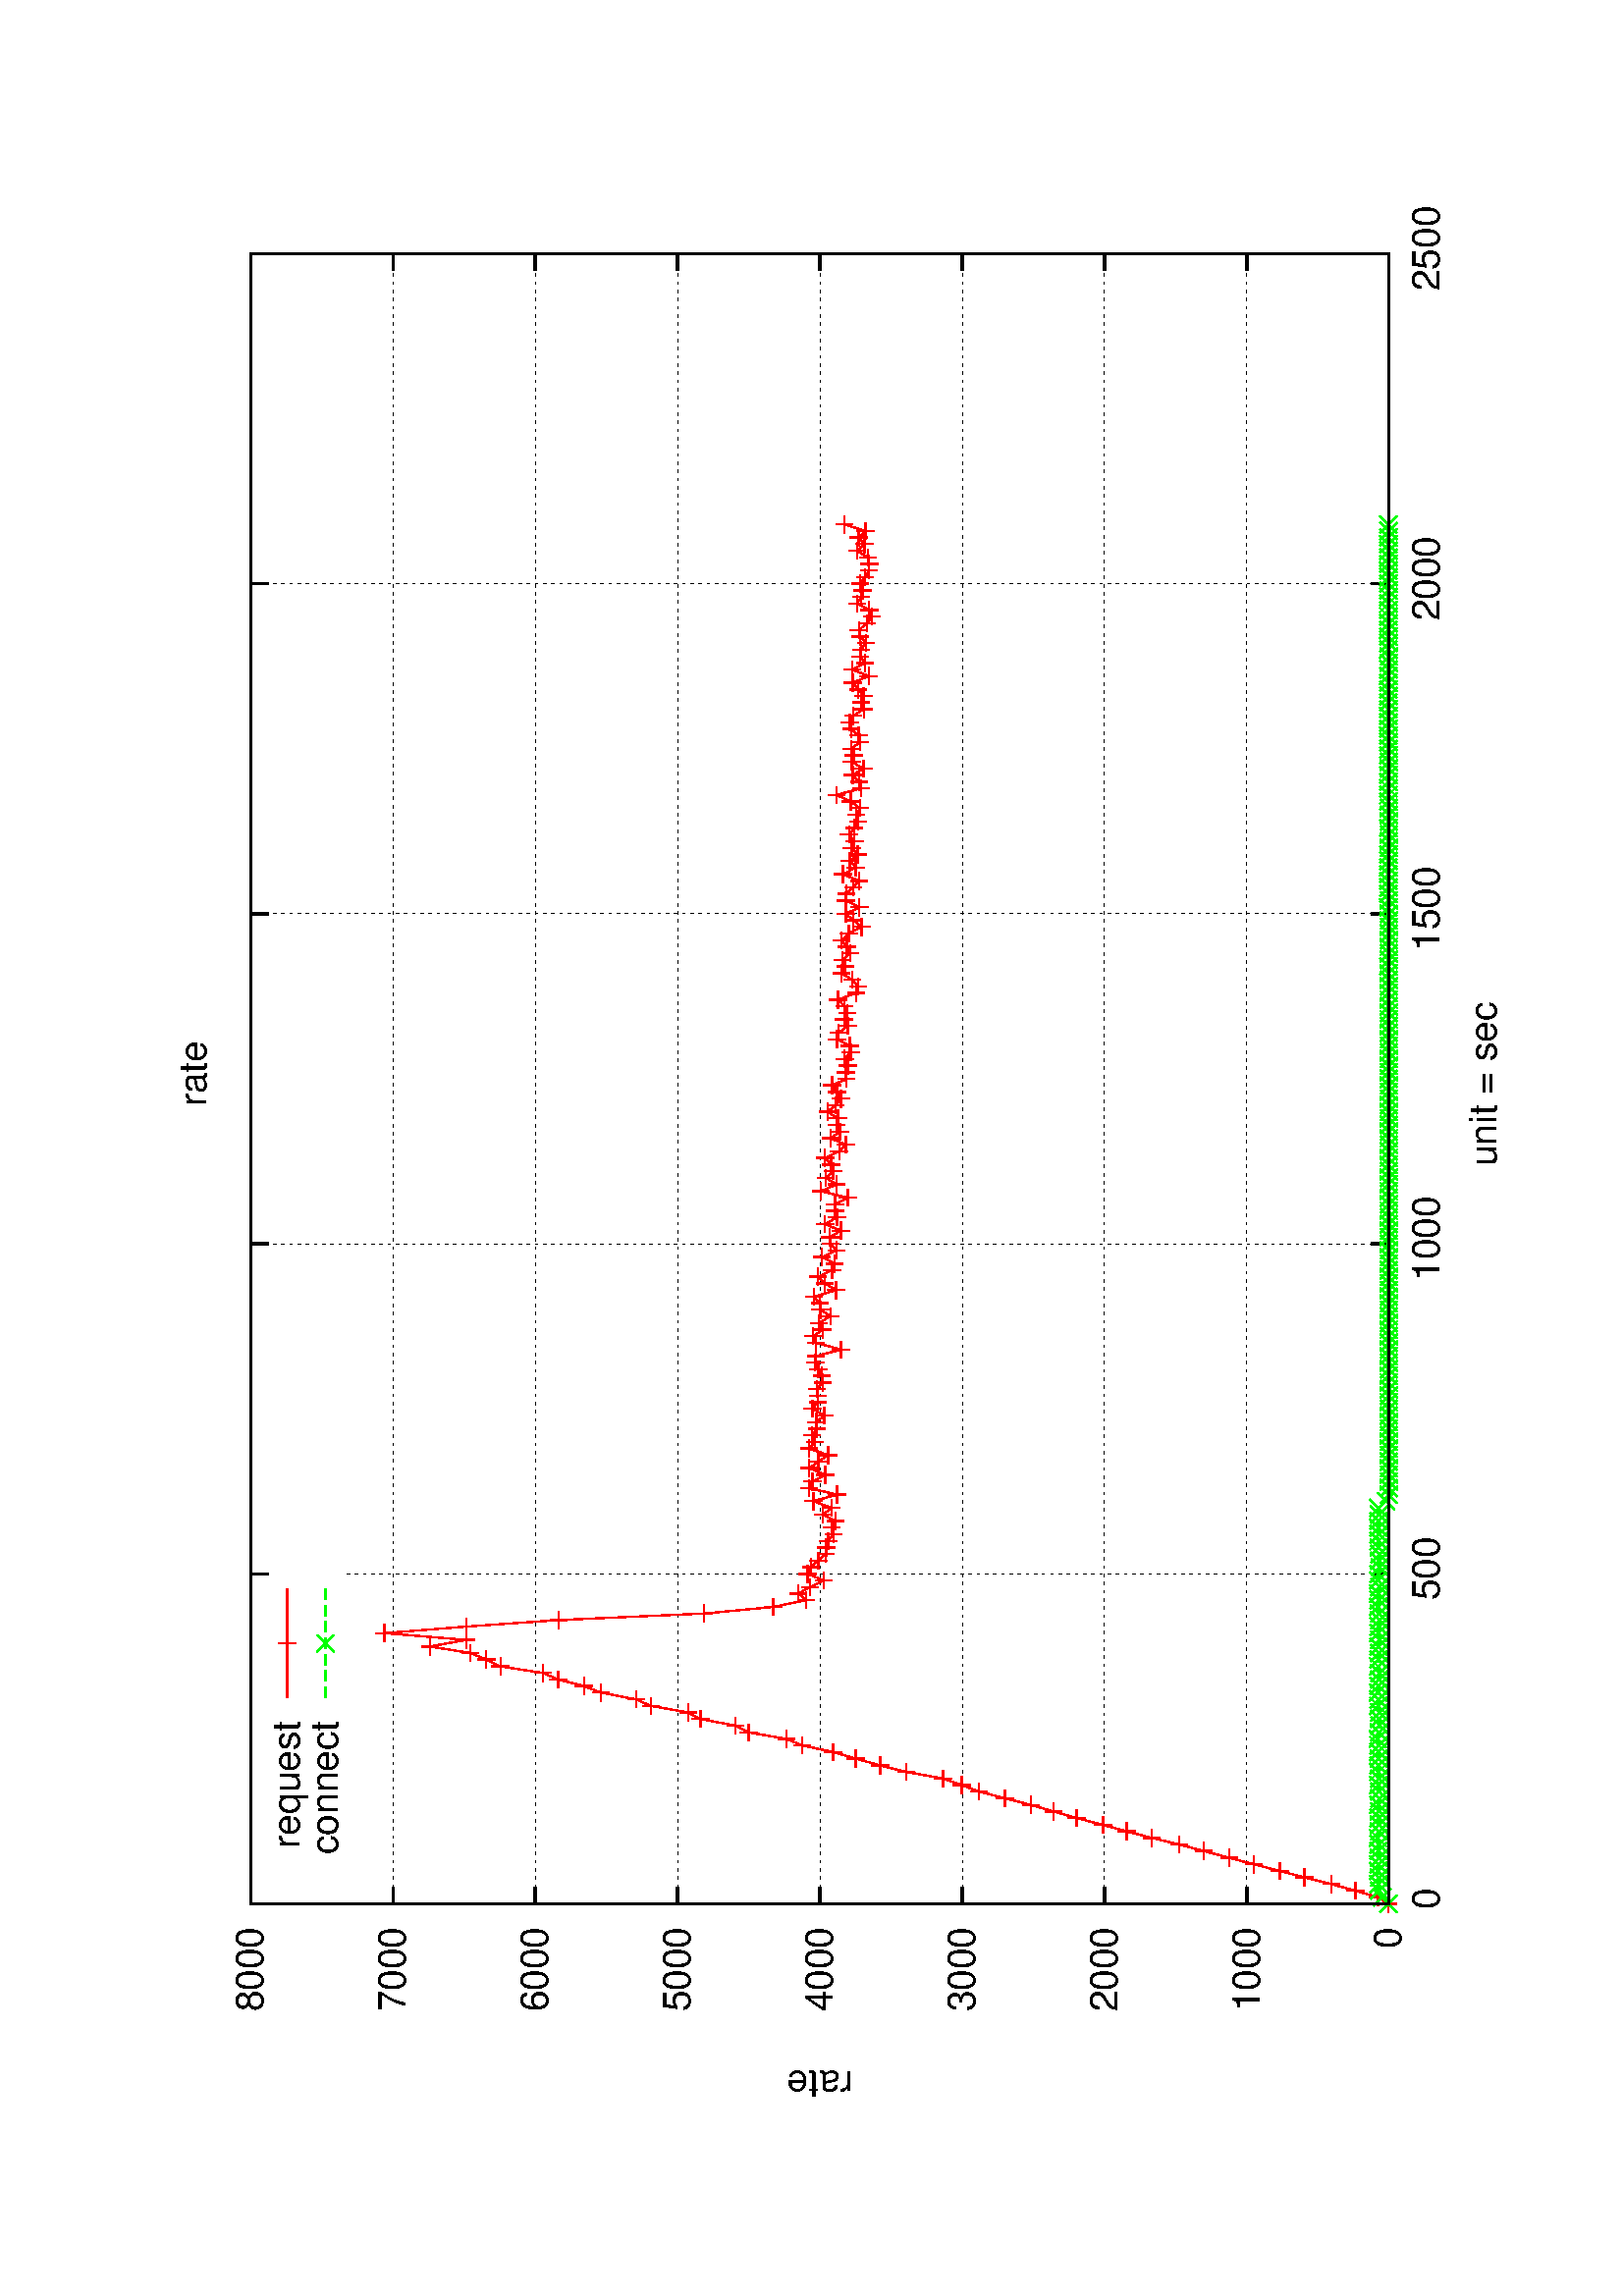 %!PS-Adobe-2.0
%%DocumentFonts: (atend)
%%BoundingBox: 50 50 554 770
%%Orientation: Landscape
%%Pages: (atend)
%%EndComments
%%BeginProlog
/gnudict 256 dict def
gnudict begin
%
% The following 6 true/false flags may be edited by hand if required
% The unit line width may also be changed
%
/Color true def
/Blacktext false def
/Solid false def
/Dashlength 1 def
/Landscape true def
/Level1 false def
/Rounded false def
/TransparentPatterns false def
/gnulinewidth 5.000 def
/userlinewidth gnulinewidth def
%
/vshift -46 def
/dl1 {
  10.0 Dashlength mul mul
  Rounded { currentlinewidth 0.75 mul sub dup 0 le { pop 0.01 } if } if
} def
/dl2 {
  10.0 Dashlength mul mul
  Rounded { currentlinewidth 0.75 mul add } if
} def
/hpt_ 31.5 def
/vpt_ 31.5 def
/hpt hpt_ def
/vpt vpt_ def
Level1 {} {
/SDict 10 dict def
systemdict /pdfmark known not {
  userdict /pdfmark systemdict /cleartomark get put
} if
SDict begin [
  /Title (images/graphes-Perfs-rate.ps)
  /Subject (gnuplot plot)
  /Creator (gnuplot 4.2 patchlevel 6 )
  /Author (ubuntu)
%  /Producer (gnuplot)
%  /Keywords ()
  /CreationDate (Sat Oct 27 01:59:32 2012)
  /DOCINFO pdfmark
end
} ifelse
%
% Gnuplot Prolog Version 4.2 (August 2006)
%
/M {moveto} bind def
/L {lineto} bind def
/R {rmoveto} bind def
/V {rlineto} bind def
/N {newpath moveto} bind def
/Z {closepath} bind def
/C {setrgbcolor} bind def
/f {rlineto fill} bind def
/vpt2 vpt 2 mul def
/hpt2 hpt 2 mul def
/Lshow {currentpoint stroke M 0 vshift R 
	Blacktext {gsave 0 setgray show grestore} {show} ifelse} def
/Rshow {currentpoint stroke M dup stringwidth pop neg vshift R
	Blacktext {gsave 0 setgray show grestore} {show} ifelse} def
/Cshow {currentpoint stroke M dup stringwidth pop -2 div vshift R 
	Blacktext {gsave 0 setgray show grestore} {show} ifelse} def
/UP {dup vpt_ mul /vpt exch def hpt_ mul /hpt exch def
  /hpt2 hpt 2 mul def /vpt2 vpt 2 mul def} def
/DL {Color {setrgbcolor Solid {pop []} if 0 setdash}
 {pop pop pop 0 setgray Solid {pop []} if 0 setdash} ifelse} def
/BL {stroke userlinewidth 2 mul setlinewidth
	Rounded {1 setlinejoin 1 setlinecap} if} def
/AL {stroke userlinewidth 2 div setlinewidth
	Rounded {1 setlinejoin 1 setlinecap} if} def
/UL {dup gnulinewidth mul /userlinewidth exch def
	dup 1 lt {pop 1} if 10 mul /udl exch def} def
/PL {stroke userlinewidth setlinewidth
	Rounded {1 setlinejoin 1 setlinecap} if} def
% Default Line colors
/LCw {1 1 1} def
/LCb {0 0 0} def
/LCa {0 0 0} def
/LC0 {1 0 0} def
/LC1 {0 1 0} def
/LC2 {0 0 1} def
/LC3 {1 0 1} def
/LC4 {0 1 1} def
/LC5 {1 1 0} def
/LC6 {0 0 0} def
/LC7 {1 0.3 0} def
/LC8 {0.5 0.5 0.5} def
% Default Line Types
/LTw {PL [] 1 setgray} def
/LTb {BL [] LCb DL} def
/LTa {AL [1 udl mul 2 udl mul] 0 setdash LCa setrgbcolor} def
/LT0 {PL [] LC0 DL} def
/LT1 {PL [4 dl1 2 dl2] LC1 DL} def
/LT2 {PL [2 dl1 3 dl2] LC2 DL} def
/LT3 {PL [1 dl1 1.5 dl2] LC3 DL} def
/LT4 {PL [6 dl1 2 dl2 1 dl1 2 dl2] LC4 DL} def
/LT5 {PL [3 dl1 3 dl2 1 dl1 3 dl2] LC5 DL} def
/LT6 {PL [2 dl1 2 dl2 2 dl1 6 dl2] LC6 DL} def
/LT7 {PL [1 dl1 2 dl2 6 dl1 2 dl2 1 dl1 2 dl2] LC7 DL} def
/LT8 {PL [2 dl1 2 dl2 2 dl1 2 dl2 2 dl1 2 dl2 2 dl1 4 dl2] LC8 DL} def
/Pnt {stroke [] 0 setdash gsave 1 setlinecap M 0 0 V stroke grestore} def
/Dia {stroke [] 0 setdash 2 copy vpt add M
  hpt neg vpt neg V hpt vpt neg V
  hpt vpt V hpt neg vpt V closepath stroke
  Pnt} def
/Pls {stroke [] 0 setdash vpt sub M 0 vpt2 V
  currentpoint stroke M
  hpt neg vpt neg R hpt2 0 V stroke
 } def
/Box {stroke [] 0 setdash 2 copy exch hpt sub exch vpt add M
  0 vpt2 neg V hpt2 0 V 0 vpt2 V
  hpt2 neg 0 V closepath stroke
  Pnt} def
/Crs {stroke [] 0 setdash exch hpt sub exch vpt add M
  hpt2 vpt2 neg V currentpoint stroke M
  hpt2 neg 0 R hpt2 vpt2 V stroke} def
/TriU {stroke [] 0 setdash 2 copy vpt 1.12 mul add M
  hpt neg vpt -1.62 mul V
  hpt 2 mul 0 V
  hpt neg vpt 1.62 mul V closepath stroke
  Pnt} def
/Star {2 copy Pls Crs} def
/BoxF {stroke [] 0 setdash exch hpt sub exch vpt add M
  0 vpt2 neg V hpt2 0 V 0 vpt2 V
  hpt2 neg 0 V closepath fill} def
/TriUF {stroke [] 0 setdash vpt 1.12 mul add M
  hpt neg vpt -1.62 mul V
  hpt 2 mul 0 V
  hpt neg vpt 1.62 mul V closepath fill} def
/TriD {stroke [] 0 setdash 2 copy vpt 1.12 mul sub M
  hpt neg vpt 1.62 mul V
  hpt 2 mul 0 V
  hpt neg vpt -1.62 mul V closepath stroke
  Pnt} def
/TriDF {stroke [] 0 setdash vpt 1.12 mul sub M
  hpt neg vpt 1.62 mul V
  hpt 2 mul 0 V
  hpt neg vpt -1.62 mul V closepath fill} def
/DiaF {stroke [] 0 setdash vpt add M
  hpt neg vpt neg V hpt vpt neg V
  hpt vpt V hpt neg vpt V closepath fill} def
/Pent {stroke [] 0 setdash 2 copy gsave
  translate 0 hpt M 4 {72 rotate 0 hpt L} repeat
  closepath stroke grestore Pnt} def
/PentF {stroke [] 0 setdash gsave
  translate 0 hpt M 4 {72 rotate 0 hpt L} repeat
  closepath fill grestore} def
/Circle {stroke [] 0 setdash 2 copy
  hpt 0 360 arc stroke Pnt} def
/CircleF {stroke [] 0 setdash hpt 0 360 arc fill} def
/C0 {BL [] 0 setdash 2 copy moveto vpt 90 450 arc} bind def
/C1 {BL [] 0 setdash 2 copy moveto
	2 copy vpt 0 90 arc closepath fill
	vpt 0 360 arc closepath} bind def
/C2 {BL [] 0 setdash 2 copy moveto
	2 copy vpt 90 180 arc closepath fill
	vpt 0 360 arc closepath} bind def
/C3 {BL [] 0 setdash 2 copy moveto
	2 copy vpt 0 180 arc closepath fill
	vpt 0 360 arc closepath} bind def
/C4 {BL [] 0 setdash 2 copy moveto
	2 copy vpt 180 270 arc closepath fill
	vpt 0 360 arc closepath} bind def
/C5 {BL [] 0 setdash 2 copy moveto
	2 copy vpt 0 90 arc
	2 copy moveto
	2 copy vpt 180 270 arc closepath fill
	vpt 0 360 arc} bind def
/C6 {BL [] 0 setdash 2 copy moveto
	2 copy vpt 90 270 arc closepath fill
	vpt 0 360 arc closepath} bind def
/C7 {BL [] 0 setdash 2 copy moveto
	2 copy vpt 0 270 arc closepath fill
	vpt 0 360 arc closepath} bind def
/C8 {BL [] 0 setdash 2 copy moveto
	2 copy vpt 270 360 arc closepath fill
	vpt 0 360 arc closepath} bind def
/C9 {BL [] 0 setdash 2 copy moveto
	2 copy vpt 270 450 arc closepath fill
	vpt 0 360 arc closepath} bind def
/C10 {BL [] 0 setdash 2 copy 2 copy moveto vpt 270 360 arc closepath fill
	2 copy moveto
	2 copy vpt 90 180 arc closepath fill
	vpt 0 360 arc closepath} bind def
/C11 {BL [] 0 setdash 2 copy moveto
	2 copy vpt 0 180 arc closepath fill
	2 copy moveto
	2 copy vpt 270 360 arc closepath fill
	vpt 0 360 arc closepath} bind def
/C12 {BL [] 0 setdash 2 copy moveto
	2 copy vpt 180 360 arc closepath fill
	vpt 0 360 arc closepath} bind def
/C13 {BL [] 0 setdash 2 copy moveto
	2 copy vpt 0 90 arc closepath fill
	2 copy moveto
	2 copy vpt 180 360 arc closepath fill
	vpt 0 360 arc closepath} bind def
/C14 {BL [] 0 setdash 2 copy moveto
	2 copy vpt 90 360 arc closepath fill
	vpt 0 360 arc} bind def
/C15 {BL [] 0 setdash 2 copy vpt 0 360 arc closepath fill
	vpt 0 360 arc closepath} bind def
/Rec {newpath 4 2 roll moveto 1 index 0 rlineto 0 exch rlineto
	neg 0 rlineto closepath} bind def
/Square {dup Rec} bind def
/Bsquare {vpt sub exch vpt sub exch vpt2 Square} bind def
/S0 {BL [] 0 setdash 2 copy moveto 0 vpt rlineto BL Bsquare} bind def
/S1 {BL [] 0 setdash 2 copy vpt Square fill Bsquare} bind def
/S2 {BL [] 0 setdash 2 copy exch vpt sub exch vpt Square fill Bsquare} bind def
/S3 {BL [] 0 setdash 2 copy exch vpt sub exch vpt2 vpt Rec fill Bsquare} bind def
/S4 {BL [] 0 setdash 2 copy exch vpt sub exch vpt sub vpt Square fill Bsquare} bind def
/S5 {BL [] 0 setdash 2 copy 2 copy vpt Square fill
	exch vpt sub exch vpt sub vpt Square fill Bsquare} bind def
/S6 {BL [] 0 setdash 2 copy exch vpt sub exch vpt sub vpt vpt2 Rec fill Bsquare} bind def
/S7 {BL [] 0 setdash 2 copy exch vpt sub exch vpt sub vpt vpt2 Rec fill
	2 copy vpt Square fill Bsquare} bind def
/S8 {BL [] 0 setdash 2 copy vpt sub vpt Square fill Bsquare} bind def
/S9 {BL [] 0 setdash 2 copy vpt sub vpt vpt2 Rec fill Bsquare} bind def
/S10 {BL [] 0 setdash 2 copy vpt sub vpt Square fill 2 copy exch vpt sub exch vpt Square fill
	Bsquare} bind def
/S11 {BL [] 0 setdash 2 copy vpt sub vpt Square fill 2 copy exch vpt sub exch vpt2 vpt Rec fill
	Bsquare} bind def
/S12 {BL [] 0 setdash 2 copy exch vpt sub exch vpt sub vpt2 vpt Rec fill Bsquare} bind def
/S13 {BL [] 0 setdash 2 copy exch vpt sub exch vpt sub vpt2 vpt Rec fill
	2 copy vpt Square fill Bsquare} bind def
/S14 {BL [] 0 setdash 2 copy exch vpt sub exch vpt sub vpt2 vpt Rec fill
	2 copy exch vpt sub exch vpt Square fill Bsquare} bind def
/S15 {BL [] 0 setdash 2 copy Bsquare fill Bsquare} bind def
/D0 {gsave translate 45 rotate 0 0 S0 stroke grestore} bind def
/D1 {gsave translate 45 rotate 0 0 S1 stroke grestore} bind def
/D2 {gsave translate 45 rotate 0 0 S2 stroke grestore} bind def
/D3 {gsave translate 45 rotate 0 0 S3 stroke grestore} bind def
/D4 {gsave translate 45 rotate 0 0 S4 stroke grestore} bind def
/D5 {gsave translate 45 rotate 0 0 S5 stroke grestore} bind def
/D6 {gsave translate 45 rotate 0 0 S6 stroke grestore} bind def
/D7 {gsave translate 45 rotate 0 0 S7 stroke grestore} bind def
/D8 {gsave translate 45 rotate 0 0 S8 stroke grestore} bind def
/D9 {gsave translate 45 rotate 0 0 S9 stroke grestore} bind def
/D10 {gsave translate 45 rotate 0 0 S10 stroke grestore} bind def
/D11 {gsave translate 45 rotate 0 0 S11 stroke grestore} bind def
/D12 {gsave translate 45 rotate 0 0 S12 stroke grestore} bind def
/D13 {gsave translate 45 rotate 0 0 S13 stroke grestore} bind def
/D14 {gsave translate 45 rotate 0 0 S14 stroke grestore} bind def
/D15 {gsave translate 45 rotate 0 0 S15 stroke grestore} bind def
/DiaE {stroke [] 0 setdash vpt add M
  hpt neg vpt neg V hpt vpt neg V
  hpt vpt V hpt neg vpt V closepath stroke} def
/BoxE {stroke [] 0 setdash exch hpt sub exch vpt add M
  0 vpt2 neg V hpt2 0 V 0 vpt2 V
  hpt2 neg 0 V closepath stroke} def
/TriUE {stroke [] 0 setdash vpt 1.12 mul add M
  hpt neg vpt -1.62 mul V
  hpt 2 mul 0 V
  hpt neg vpt 1.62 mul V closepath stroke} def
/TriDE {stroke [] 0 setdash vpt 1.12 mul sub M
  hpt neg vpt 1.62 mul V
  hpt 2 mul 0 V
  hpt neg vpt -1.62 mul V closepath stroke} def
/PentE {stroke [] 0 setdash gsave
  translate 0 hpt M 4 {72 rotate 0 hpt L} repeat
  closepath stroke grestore} def
/CircE {stroke [] 0 setdash 
  hpt 0 360 arc stroke} def
/Opaque {gsave closepath 1 setgray fill grestore 0 setgray closepath} def
/DiaW {stroke [] 0 setdash vpt add M
  hpt neg vpt neg V hpt vpt neg V
  hpt vpt V hpt neg vpt V Opaque stroke} def
/BoxW {stroke [] 0 setdash exch hpt sub exch vpt add M
  0 vpt2 neg V hpt2 0 V 0 vpt2 V
  hpt2 neg 0 V Opaque stroke} def
/TriUW {stroke [] 0 setdash vpt 1.12 mul add M
  hpt neg vpt -1.62 mul V
  hpt 2 mul 0 V
  hpt neg vpt 1.62 mul V Opaque stroke} def
/TriDW {stroke [] 0 setdash vpt 1.12 mul sub M
  hpt neg vpt 1.62 mul V
  hpt 2 mul 0 V
  hpt neg vpt -1.62 mul V Opaque stroke} def
/PentW {stroke [] 0 setdash gsave
  translate 0 hpt M 4 {72 rotate 0 hpt L} repeat
  Opaque stroke grestore} def
/CircW {stroke [] 0 setdash 
  hpt 0 360 arc Opaque stroke} def
/BoxFill {gsave Rec 1 setgray fill grestore} def
/Density {
  /Fillden exch def
  currentrgbcolor
  /ColB exch def /ColG exch def /ColR exch def
  /ColR ColR Fillden mul Fillden sub 1 add def
  /ColG ColG Fillden mul Fillden sub 1 add def
  /ColB ColB Fillden mul Fillden sub 1 add def
  ColR ColG ColB setrgbcolor} def
/BoxColFill {gsave Rec PolyFill} def
/PolyFill {gsave Density fill grestore grestore} def
/h {rlineto rlineto rlineto gsave closepath fill grestore} bind def
%
% PostScript Level 1 Pattern Fill routine for rectangles
% Usage: x y w h s a XX PatternFill
%	x,y = lower left corner of box to be filled
%	w,h = width and height of box
%	  a = angle in degrees between lines and x-axis
%	 XX = 0/1 for no/yes cross-hatch
%
/PatternFill {gsave /PFa [ 9 2 roll ] def
  PFa 0 get PFa 2 get 2 div add PFa 1 get PFa 3 get 2 div add translate
  PFa 2 get -2 div PFa 3 get -2 div PFa 2 get PFa 3 get Rec
  gsave 1 setgray fill grestore clip
  currentlinewidth 0.5 mul setlinewidth
  /PFs PFa 2 get dup mul PFa 3 get dup mul add sqrt def
  0 0 M PFa 5 get rotate PFs -2 div dup translate
  0 1 PFs PFa 4 get div 1 add floor cvi
	{PFa 4 get mul 0 M 0 PFs V} for
  0 PFa 6 get ne {
	0 1 PFs PFa 4 get div 1 add floor cvi
	{PFa 4 get mul 0 2 1 roll M PFs 0 V} for
 } if
  stroke grestore} def
%
/languagelevel where
 {pop languagelevel} {1} ifelse
 2 lt
	{/InterpretLevel1 true def}
	{/InterpretLevel1 Level1 def}
 ifelse
%
% PostScript level 2 pattern fill definitions
%
/Level2PatternFill {
/Tile8x8 {/PaintType 2 /PatternType 1 /TilingType 1 /BBox [0 0 8 8] /XStep 8 /YStep 8}
	bind def
/KeepColor {currentrgbcolor [/Pattern /DeviceRGB] setcolorspace} bind def
<< Tile8x8
 /PaintProc {0.5 setlinewidth pop 0 0 M 8 8 L 0 8 M 8 0 L stroke} 
>> matrix makepattern
/Pat1 exch def
<< Tile8x8
 /PaintProc {0.5 setlinewidth pop 0 0 M 8 8 L 0 8 M 8 0 L stroke
	0 4 M 4 8 L 8 4 L 4 0 L 0 4 L stroke}
>> matrix makepattern
/Pat2 exch def
<< Tile8x8
 /PaintProc {0.5 setlinewidth pop 0 0 M 0 8 L
	8 8 L 8 0 L 0 0 L fill}
>> matrix makepattern
/Pat3 exch def
<< Tile8x8
 /PaintProc {0.5 setlinewidth pop -4 8 M 8 -4 L
	0 12 M 12 0 L stroke}
>> matrix makepattern
/Pat4 exch def
<< Tile8x8
 /PaintProc {0.5 setlinewidth pop -4 0 M 8 12 L
	0 -4 M 12 8 L stroke}
>> matrix makepattern
/Pat5 exch def
<< Tile8x8
 /PaintProc {0.5 setlinewidth pop -2 8 M 4 -4 L
	0 12 M 8 -4 L 4 12 M 10 0 L stroke}
>> matrix makepattern
/Pat6 exch def
<< Tile8x8
 /PaintProc {0.5 setlinewidth pop -2 0 M 4 12 L
	0 -4 M 8 12 L 4 -4 M 10 8 L stroke}
>> matrix makepattern
/Pat7 exch def
<< Tile8x8
 /PaintProc {0.5 setlinewidth pop 8 -2 M -4 4 L
	12 0 M -4 8 L 12 4 M 0 10 L stroke}
>> matrix makepattern
/Pat8 exch def
<< Tile8x8
 /PaintProc {0.5 setlinewidth pop 0 -2 M 12 4 L
	-4 0 M 12 8 L -4 4 M 8 10 L stroke}
>> matrix makepattern
/Pat9 exch def
/Pattern1 {PatternBgnd KeepColor Pat1 setpattern} bind def
/Pattern2 {PatternBgnd KeepColor Pat2 setpattern} bind def
/Pattern3 {PatternBgnd KeepColor Pat3 setpattern} bind def
/Pattern4 {PatternBgnd KeepColor Landscape {Pat5} {Pat4} ifelse setpattern} bind def
/Pattern5 {PatternBgnd KeepColor Landscape {Pat4} {Pat5} ifelse setpattern} bind def
/Pattern6 {PatternBgnd KeepColor Landscape {Pat9} {Pat6} ifelse setpattern} bind def
/Pattern7 {PatternBgnd KeepColor Landscape {Pat8} {Pat7} ifelse setpattern} bind def
} def
%
%
%End of PostScript Level 2 code
%
/PatternBgnd {
  TransparentPatterns {} {gsave 1 setgray fill grestore} ifelse
} def
%
% Substitute for Level 2 pattern fill codes with
% grayscale if Level 2 support is not selected.
%
/Level1PatternFill {
/Pattern1 {0.250 Density} bind def
/Pattern2 {0.500 Density} bind def
/Pattern3 {0.750 Density} bind def
/Pattern4 {0.125 Density} bind def
/Pattern5 {0.375 Density} bind def
/Pattern6 {0.625 Density} bind def
/Pattern7 {0.875 Density} bind def
} def
%
% Now test for support of Level 2 code
%
Level1 {Level1PatternFill} {Level2PatternFill} ifelse
%
/Symbol-Oblique /Symbol findfont [1 0 .167 1 0 0] makefont
dup length dict begin {1 index /FID eq {pop pop} {def} ifelse} forall
currentdict end definefont pop
end
%%EndProlog
%%Page: 1 1
gnudict begin
gsave
50 50 translate
0.100 0.100 scale
90 rotate
0 -5040 translate
0 setgray
newpath
(Helvetica) findfont 140 scalefont setfont
1.000 UL
LTb
1.000 UL
LTa
938 448 M
6052 0 V
stroke
LTb
938 448 M
63 0 V
5989 0 R
-63 0 V
854 448 M
( 0) Rshow
1.000 UL
LTb
1.000 UL
LTa
938 969 M
6052 0 V
stroke
LTb
938 969 M
63 0 V
5989 0 R
-63 0 V
854 969 M
( 1000) Rshow
1.000 UL
LTb
1.000 UL
LTa
938 1491 M
6052 0 V
stroke
LTb
938 1491 M
63 0 V
5989 0 R
-63 0 V
-6073 0 R
( 2000) Rshow
1.000 UL
LTb
1.000 UL
LTa
938 2012 M
6052 0 V
stroke
LTb
938 2012 M
63 0 V
5989 0 R
-63 0 V
-6073 0 R
( 3000) Rshow
1.000 UL
LTb
1.000 UL
LTa
938 2534 M
6052 0 V
stroke
LTb
938 2534 M
63 0 V
5989 0 R
-63 0 V
-6073 0 R
( 4000) Rshow
1.000 UL
LTb
1.000 UL
LTa
938 3055 M
6052 0 V
stroke
LTb
938 3055 M
63 0 V
5989 0 R
-63 0 V
-6073 0 R
( 5000) Rshow
1.000 UL
LTb
1.000 UL
LTa
938 3577 M
6052 0 V
stroke
LTb
938 3577 M
63 0 V
5989 0 R
-63 0 V
-6073 0 R
( 6000) Rshow
1.000 UL
LTb
1.000 UL
LTa
938 4098 M
6052 0 V
stroke
LTb
938 4098 M
63 0 V
5989 0 R
-63 0 V
-6073 0 R
( 7000) Rshow
1.000 UL
LTb
1.000 UL
LTa
938 4620 M
6052 0 V
stroke
LTb
938 4620 M
63 0 V
5989 0 R
-63 0 V
-6073 0 R
( 8000) Rshow
1.000 UL
LTb
1.000 UL
LTa
938 448 M
0 4172 V
stroke
LTb
938 448 M
0 63 V
0 4109 R
0 -63 V
938 308 M
( 0) Cshow
1.000 UL
LTb
1.000 UL
LTa
2148 448 M
0 3829 V
0 280 R
0 63 V
stroke
LTb
2148 448 M
0 63 V
0 4109 R
0 -63 V
0 -4249 R
( 500) Cshow
1.000 UL
LTb
1.000 UL
LTa
3359 448 M
0 4172 V
stroke
LTb
3359 448 M
0 63 V
0 4109 R
0 -63 V
0 -4249 R
( 1000) Cshow
1.000 UL
LTb
1.000 UL
LTa
4569 448 M
0 4172 V
stroke
LTb
4569 448 M
0 63 V
0 4109 R
0 -63 V
0 -4249 R
( 1500) Cshow
1.000 UL
LTb
1.000 UL
LTa
5780 448 M
0 4172 V
stroke
LTb
5780 448 M
0 63 V
0 4109 R
0 -63 V
0 -4249 R
( 2000) Cshow
1.000 UL
LTb
1.000 UL
LTa
6990 448 M
0 4172 V
stroke
LTb
6990 448 M
0 63 V
0 4109 R
0 -63 V
0 -4249 R
( 2500) Cshow
1.000 UL
LTb
1.000 UL
LTb
938 4620 N
938 448 L
6052 0 V
0 4172 V
-6052 0 V
Z stroke
LCb setrgbcolor
280 2534 M
currentpoint gsave translate 90 rotate 0 0 M
(rate) Cshow
grestore
LTb
LCb setrgbcolor
3964 98 M
(unit = sec ) Cshow
LTb
3964 4830 M
( rate) Cshow
1.000 UP
1.000 UL
LTb
1.000 UP
1.000 UL
LT0
LTb
1610 4487 M
(request) Rshow
LT0
1694 4487 M
399 0 V
938 449 M
24 38 V
24 83 V
25 89 V
24 98 V
24 91 V
24 94 V
24 91 V
25 94 V
24 90 V
24 100 V
24 92 V
24 87 V
25 97 V
24 84 V
24 83 V
24 95 V
25 95 V
24 64 V
24 68 V
24 135 V
24 96 V
25 90 V
24 82 V
24 113 V
24 58 V
24 139 V
25 49 V
24 128 V
24 45 V
24 136 V
24 55 V
25 129 V
24 62 V
24 95 V
24 55 V
24 156 V
25 52 V
24 58 V
24 149 V
24 -133 V
25 299 V
24 -300 V
24 -339 V
24 -533 V
24 -253 V
25 -121 V
24 29 V
24 -43 V
24 -51 V
24 60 V
25 -12 V
24 -27 V
24 -27 V
24 -2 V
24 -8 V
25 -20 V
24 8 V
24 -15 V
24 47 V
24 -33 V
25 68 V
24 -87 V
24 103 V
24 -13 V
25 -47 V
24 59 V
24 -34 V
24 -36 V
24 70 V
25 -21 V
24 10 V
24 -18 V
24 2 V
24 -28 V
25 43 V
24 -19 V
24 0 V
24 2 V
24 -20 V
25 3 V
24 12 V
24 12 V
24 -3 V
24 -92 V
25 93 V
24 10 V
24 -36 V
24 15 V
25 -43 V
24 37 V
24 2 V
24 21 V
24 -81 V
25 42 V
24 25 V
24 -52 V
24 -9 V
24 46 V
25 -53 V
24 21 V
24 3 V
24 -40 V
stroke 3407 2457 M
24 58 V
25 -44 V
24 8 V
24 -1 V
24 -46 V
24 98 V
25 -58 V
24 41 V
24 -28 V
24 7 V
25 23 V
24 -52 V
24 -25 V
24 57 V
24 -35 V
25 12 V
24 -4 V
24 38 V
24 -29 V
24 -20 V
25 14 V
24 18 V
24 -53 V
24 3 V
24 -7 V
25 11 V
24 -23 V
24 4 V
24 47 V
24 -6 V
25 -33 V
24 13 V
24 -11 V
24 10 V
24 23 V
25 -67 V
24 -7 V
24 22 V
24 40 V
25 -15 V
24 12 V
24 -29 V
24 12 V
24 20 V
25 -27 V
24 -47 V
24 30 V
24 28 V
24 -50 V
25 49 V
24 -2 V
24 -24 V
24 -22 V
24 59 V
25 -47 V
24 22 V
24 -28 V
24 21 V
24 -10 V
25 20 V
24 -19 V
24 -15 V
24 8 V
25 -14 V
24 34 V
24 52 V
24 -91 V
24 8 V
25 24 V
24 -40 V
24 43 V
24 -7 V
24 8 V
25 -31 V
24 5 V
24 27 V
24 5 V
24 -12 V
25 -39 V
24 9 V
24 -8 V
24 19 V
24 21 V
25 -59 V
24 61 V
24 -47 V
24 18 V
25 -4 V
24 -18 V
24 21 V
24 5 V
24 -29 V
25 -19 V
24 10 V
24 44 V
24 -14 V
24 -5 V
25 8 V
24 -18 V
24 -14 V
24 -1 V
24 5 V
25 40 V
24 -28 V
stroke 5925 2370 M
24 22 V
24 -26 V
24 78 V
938 449 Pls
962 487 Pls
986 570 Pls
1011 659 Pls
1035 757 Pls
1059 848 Pls
1083 942 Pls
1107 1033 Pls
1132 1127 Pls
1156 1217 Pls
1180 1317 Pls
1204 1409 Pls
1228 1496 Pls
1253 1593 Pls
1277 1677 Pls
1301 1760 Pls
1325 1855 Pls
1350 1950 Pls
1374 2014 Pls
1398 2082 Pls
1422 2217 Pls
1446 2313 Pls
1471 2403 Pls
1495 2485 Pls
1519 2598 Pls
1543 2656 Pls
1567 2795 Pls
1592 2844 Pls
1616 2972 Pls
1640 3017 Pls
1664 3153 Pls
1688 3208 Pls
1713 3337 Pls
1737 3399 Pls
1761 3494 Pls
1785 3549 Pls
1809 3705 Pls
1834 3757 Pls
1858 3815 Pls
1882 3964 Pls
1906 3831 Pls
1931 4130 Pls
1955 3830 Pls
1979 3491 Pls
2003 2958 Pls
2027 2705 Pls
2052 2584 Pls
2076 2613 Pls
2100 2570 Pls
2124 2519 Pls
2148 2579 Pls
2173 2567 Pls
2197 2540 Pls
2221 2513 Pls
2245 2511 Pls
2269 2503 Pls
2294 2483 Pls
2318 2491 Pls
2342 2476 Pls
2366 2523 Pls
2390 2490 Pls
2415 2558 Pls
2439 2471 Pls
2463 2574 Pls
2487 2561 Pls
2512 2514 Pls
2536 2573 Pls
2560 2539 Pls
2584 2503 Pls
2608 2573 Pls
2633 2552 Pls
2657 2562 Pls
2681 2544 Pls
2705 2546 Pls
2729 2518 Pls
2754 2561 Pls
2778 2542 Pls
2802 2542 Pls
2826 2544 Pls
2850 2524 Pls
2875 2527 Pls
2899 2539 Pls
2923 2551 Pls
2947 2548 Pls
2971 2456 Pls
2996 2549 Pls
3020 2559 Pls
3044 2523 Pls
3068 2538 Pls
3093 2495 Pls
3117 2532 Pls
3141 2534 Pls
3165 2555 Pls
3189 2474 Pls
3214 2516 Pls
3238 2541 Pls
3262 2489 Pls
3286 2480 Pls
3310 2526 Pls
3335 2473 Pls
3359 2494 Pls
3383 2497 Pls
3407 2457 Pls
3431 2515 Pls
3456 2471 Pls
3480 2479 Pls
3504 2478 Pls
3528 2432 Pls
3552 2530 Pls
3577 2472 Pls
3601 2513 Pls
3625 2485 Pls
3649 2492 Pls
3674 2515 Pls
3698 2463 Pls
3722 2438 Pls
3746 2495 Pls
3770 2460 Pls
3795 2472 Pls
3819 2468 Pls
3843 2506 Pls
3867 2477 Pls
3891 2457 Pls
3916 2471 Pls
3940 2489 Pls
3964 2436 Pls
3988 2439 Pls
4012 2432 Pls
4037 2443 Pls
4061 2420 Pls
4085 2424 Pls
4109 2471 Pls
4133 2465 Pls
4158 2432 Pls
4182 2445 Pls
4206 2434 Pls
4230 2444 Pls
4254 2467 Pls
4279 2400 Pls
4303 2393 Pls
4327 2415 Pls
4351 2455 Pls
4376 2440 Pls
4400 2452 Pls
4424 2423 Pls
4448 2435 Pls
4472 2455 Pls
4497 2428 Pls
4521 2381 Pls
4545 2411 Pls
4569 2439 Pls
4593 2389 Pls
4618 2438 Pls
4642 2436 Pls
4666 2412 Pls
4690 2390 Pls
4714 2449 Pls
4739 2402 Pls
4763 2424 Pls
4787 2396 Pls
4811 2417 Pls
4835 2407 Pls
4860 2427 Pls
4884 2408 Pls
4908 2393 Pls
4932 2401 Pls
4957 2387 Pls
4981 2421 Pls
5005 2473 Pls
5029 2382 Pls
5053 2390 Pls
5078 2414 Pls
5102 2374 Pls
5126 2417 Pls
5150 2410 Pls
5174 2418 Pls
5199 2387 Pls
5223 2392 Pls
5247 2419 Pls
5271 2424 Pls
5295 2412 Pls
5320 2373 Pls
5344 2382 Pls
5368 2374 Pls
5392 2393 Pls
5416 2414 Pls
5441 2355 Pls
5465 2416 Pls
5489 2369 Pls
5513 2387 Pls
5538 2383 Pls
5562 2365 Pls
5586 2386 Pls
5610 2391 Pls
5634 2362 Pls
5659 2343 Pls
5683 2353 Pls
5707 2397 Pls
5731 2383 Pls
5755 2378 Pls
5780 2386 Pls
5804 2368 Pls
5828 2354 Pls
5852 2353 Pls
5876 2358 Pls
5901 2398 Pls
5925 2370 Pls
5949 2392 Pls
5973 2366 Pls
5997 2444 Pls
1893 4487 Pls
1.000 UP
1.000 UL
LT1
LTb
1610 4347 M
(connect) Rshow
LT1
1694 4347 M
399 0 V
938 449 M
24 23 V
24 11 V
25 3 V
24 -2 V
24 2 V
24 -1 V
24 -1 V
25 1 V
24 0 V
24 3 V
24 -4 V
24 0 V
25 1 V
24 -1 V
24 1 V
24 -3 V
25 1 V
24 3 V
24 -3 V
24 3 V
24 -1 V
25 -1 V
24 2 V
24 -1 V
24 3 V
24 -4 V
25 -2 V
24 1 V
24 0 V
24 3 V
24 0 V
25 2 V
24 -3 V
24 -2 V
24 -1 V
24 5 V
25 -2 V
24 -2 V
24 2 V
24 -2 V
25 2 V
24 0 V
24 -2 V
24 1 V
24 2 V
25 -1 V
24 2 V
24 -5 V
24 5 V
24 -2 V
25 -4 V
24 2 V
24 -1 V
24 2 V
24 1 V
25 0 V
24 0 V
24 0 V
24 -1 V
24 1 V
25 -27 V
24 -10 V
24 0 V
24 0 V
25 0 V
24 0 V
24 0 V
24 0 V
24 0 V
25 0 V
24 0 V
24 0 V
24 0 V
24 0 V
25 0 V
24 0 V
24 0 V
24 0 V
24 0 V
25 0 V
24 0 V
24 0 V
24 0 V
24 0 V
25 0 V
24 0 V
24 0 V
24 0 V
25 0 V
24 0 V
24 0 V
24 0 V
24 0 V
25 0 V
24 0 V
24 0 V
24 0 V
24 0 V
25 0 V
24 0 V
24 0 V
24 0 V
stroke 3407 448 M
24 0 V
25 0 V
24 0 V
24 0 V
24 0 V
24 0 V
25 0 V
24 0 V
24 0 V
24 0 V
25 0 V
24 0 V
24 0 V
24 0 V
24 0 V
25 0 V
24 0 V
24 0 V
24 0 V
24 0 V
25 0 V
24 0 V
24 0 V
24 0 V
24 0 V
25 0 V
24 0 V
24 0 V
24 0 V
24 0 V
25 0 V
24 0 V
24 0 V
24 0 V
24 0 V
25 0 V
24 0 V
24 0 V
24 0 V
25 1 V
24 -1 V
24 0 V
24 0 V
24 0 V
25 0 V
24 0 V
24 0 V
24 0 V
24 1 V
25 -1 V
24 1 V
24 0 V
24 0 V
24 0 V
25 0 V
24 0 V
24 0 V
24 -1 V
24 0 V
25 0 V
24 1 V
24 -1 V
24 0 V
25 0 V
24 1 V
24 0 V
24 0 V
24 0 V
25 0 V
24 -1 V
24 0 V
24 1 V
24 0 V
25 0 V
24 0 V
24 0 V
24 0 V
24 0 V
25 0 V
24 0 V
24 0 V
24 0 V
24 0 V
25 0 V
24 0 V
24 -1 V
24 0 V
25 1 V
24 0 V
24 0 V
24 0 V
24 0 V
25 0 V
24 0 V
24 0 V
24 0 V
24 0 V
25 0 V
24 0 V
24 0 V
24 0 V
24 0 V
25 0 V
24 0 V
stroke 5925 449 M
24 0 V
24 0 V
24 0 V
938 449 Crs
962 472 Crs
986 483 Crs
1011 486 Crs
1035 484 Crs
1059 486 Crs
1083 485 Crs
1107 484 Crs
1132 485 Crs
1156 485 Crs
1180 488 Crs
1204 484 Crs
1228 484 Crs
1253 485 Crs
1277 484 Crs
1301 485 Crs
1325 482 Crs
1350 483 Crs
1374 486 Crs
1398 483 Crs
1422 486 Crs
1446 485 Crs
1471 484 Crs
1495 486 Crs
1519 485 Crs
1543 488 Crs
1567 484 Crs
1592 482 Crs
1616 483 Crs
1640 483 Crs
1664 486 Crs
1688 486 Crs
1713 488 Crs
1737 485 Crs
1761 483 Crs
1785 482 Crs
1809 487 Crs
1834 485 Crs
1858 483 Crs
1882 485 Crs
1906 483 Crs
1931 485 Crs
1955 485 Crs
1979 483 Crs
2003 484 Crs
2027 486 Crs
2052 485 Crs
2076 487 Crs
2100 482 Crs
2124 487 Crs
2148 485 Crs
2173 481 Crs
2197 483 Crs
2221 482 Crs
2245 484 Crs
2269 485 Crs
2294 485 Crs
2318 485 Crs
2342 485 Crs
2366 484 Crs
2390 485 Crs
2415 458 Crs
2439 448 Crs
2463 448 Crs
2487 448 Crs
2512 448 Crs
2536 448 Crs
2560 448 Crs
2584 448 Crs
2608 448 Crs
2633 448 Crs
2657 448 Crs
2681 448 Crs
2705 448 Crs
2729 448 Crs
2754 448 Crs
2778 448 Crs
2802 448 Crs
2826 448 Crs
2850 448 Crs
2875 448 Crs
2899 448 Crs
2923 448 Crs
2947 448 Crs
2971 448 Crs
2996 448 Crs
3020 448 Crs
3044 448 Crs
3068 448 Crs
3093 448 Crs
3117 448 Crs
3141 448 Crs
3165 448 Crs
3189 448 Crs
3214 448 Crs
3238 448 Crs
3262 448 Crs
3286 448 Crs
3310 448 Crs
3335 448 Crs
3359 448 Crs
3383 448 Crs
3407 448 Crs
3431 448 Crs
3456 448 Crs
3480 448 Crs
3504 448 Crs
3528 448 Crs
3552 448 Crs
3577 448 Crs
3601 448 Crs
3625 448 Crs
3649 448 Crs
3674 448 Crs
3698 448 Crs
3722 448 Crs
3746 448 Crs
3770 448 Crs
3795 448 Crs
3819 448 Crs
3843 448 Crs
3867 448 Crs
3891 448 Crs
3916 448 Crs
3940 448 Crs
3964 448 Crs
3988 448 Crs
4012 448 Crs
4037 448 Crs
4061 448 Crs
4085 448 Crs
4109 448 Crs
4133 448 Crs
4158 448 Crs
4182 448 Crs
4206 448 Crs
4230 448 Crs
4254 448 Crs
4279 448 Crs
4303 448 Crs
4327 448 Crs
4351 448 Crs
4376 449 Crs
4400 448 Crs
4424 448 Crs
4448 448 Crs
4472 448 Crs
4497 448 Crs
4521 448 Crs
4545 448 Crs
4569 448 Crs
4593 449 Crs
4618 448 Crs
4642 449 Crs
4666 449 Crs
4690 449 Crs
4714 449 Crs
4739 449 Crs
4763 449 Crs
4787 449 Crs
4811 448 Crs
4835 448 Crs
4860 448 Crs
4884 449 Crs
4908 448 Crs
4932 448 Crs
4957 448 Crs
4981 449 Crs
5005 449 Crs
5029 449 Crs
5053 449 Crs
5078 449 Crs
5102 448 Crs
5126 448 Crs
5150 449 Crs
5174 449 Crs
5199 449 Crs
5223 449 Crs
5247 449 Crs
5271 449 Crs
5295 449 Crs
5320 449 Crs
5344 449 Crs
5368 449 Crs
5392 449 Crs
5416 449 Crs
5441 449 Crs
5465 449 Crs
5489 448 Crs
5513 448 Crs
5538 449 Crs
5562 449 Crs
5586 449 Crs
5610 449 Crs
5634 449 Crs
5659 449 Crs
5683 449 Crs
5707 449 Crs
5731 449 Crs
5755 449 Crs
5780 449 Crs
5804 449 Crs
5828 449 Crs
5852 449 Crs
5876 449 Crs
5901 449 Crs
5925 449 Crs
5949 449 Crs
5973 449 Crs
5997 449 Crs
1893 4347 Crs
1.000 UL
LTb
938 4620 N
938 448 L
6052 0 V
0 4172 V
-6052 0 V
Z stroke
1.000 UP
1.000 UL
LTb
stroke
grestore
end
showpage
%%Trailer
%%DocumentFonts: Helvetica
%%Pages: 1
